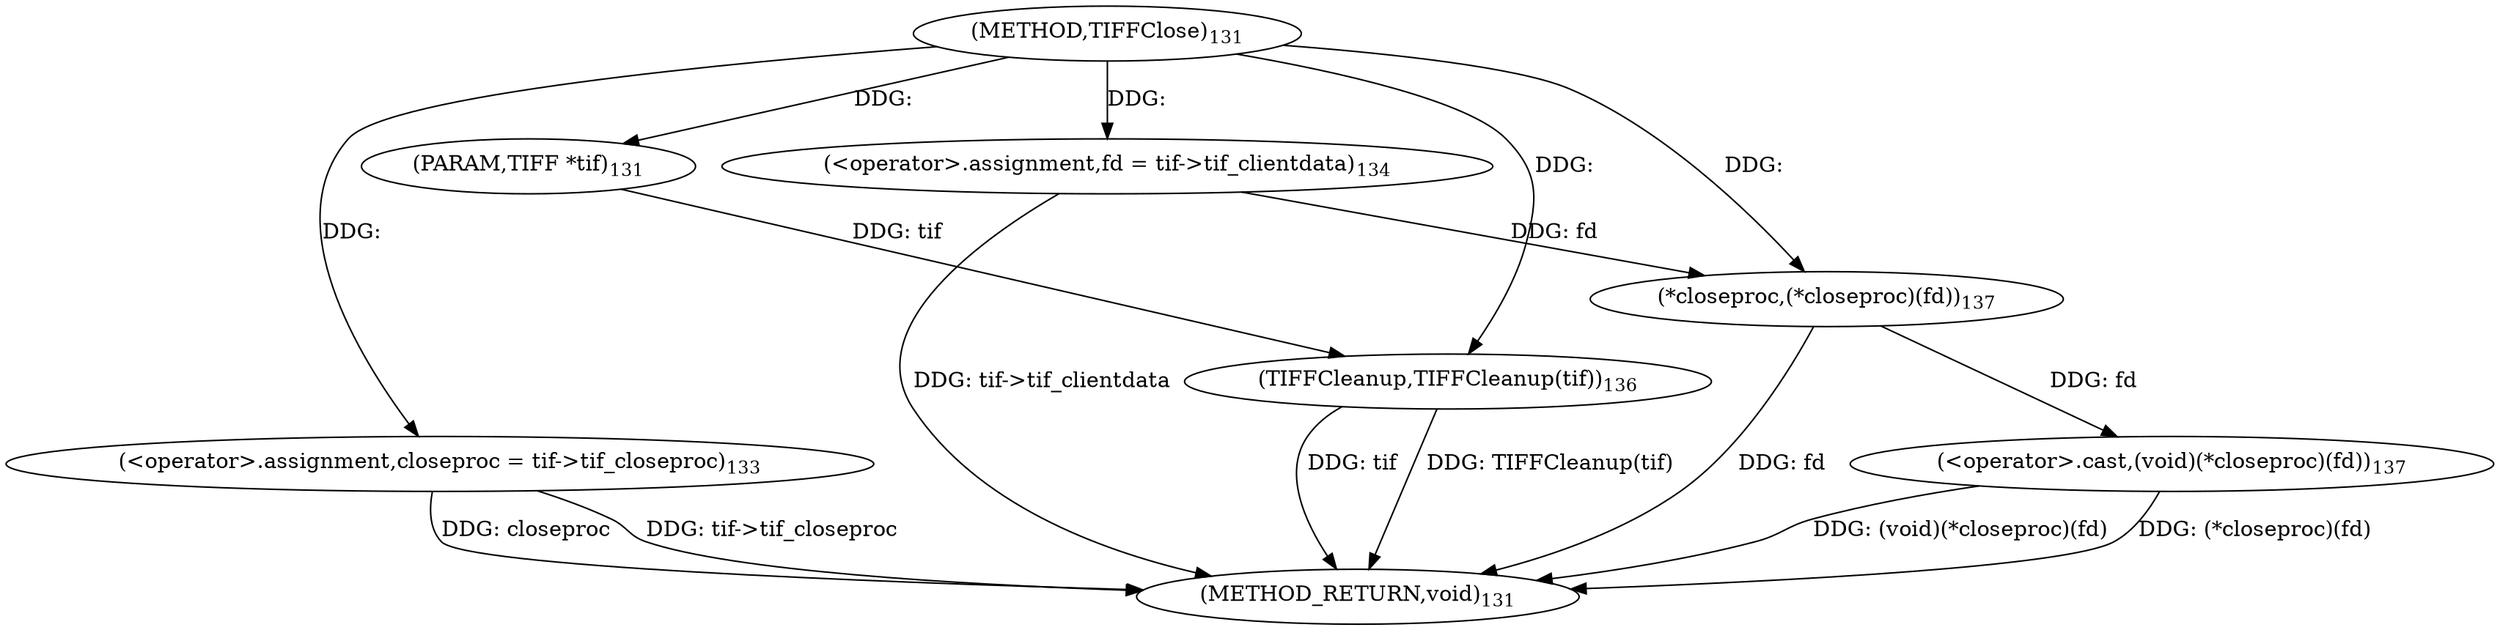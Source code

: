 digraph "TIFFClose" {  
"99231" [label = <(METHOD,TIFFClose)<SUB>131</SUB>> ]
"99254" [label = <(METHOD_RETURN,void)<SUB>131</SUB>> ]
"99232" [label = <(PARAM,TIFF *tif)<SUB>131</SUB>> ]
"99235" [label = <(&lt;operator&gt;.assignment,closeproc = tif-&gt;tif_closeproc)<SUB>133</SUB>> ]
"99241" [label = <(&lt;operator&gt;.assignment,fd = tif-&gt;tif_clientdata)<SUB>134</SUB>> ]
"99246" [label = <(TIFFCleanup,TIFFCleanup(tif))<SUB>136</SUB>> ]
"99248" [label = <(&lt;operator&gt;.cast,(void)(*closeproc)(fd))<SUB>137</SUB>> ]
"99250" [label = <(*closeproc,(*closeproc)(fd))<SUB>137</SUB>> ]
  "99235" -> "99254"  [ label = "DDG: closeproc"] 
  "99235" -> "99254"  [ label = "DDG: tif-&gt;tif_closeproc"] 
  "99241" -> "99254"  [ label = "DDG: tif-&gt;tif_clientdata"] 
  "99246" -> "99254"  [ label = "DDG: tif"] 
  "99246" -> "99254"  [ label = "DDG: TIFFCleanup(tif)"] 
  "99250" -> "99254"  [ label = "DDG: fd"] 
  "99248" -> "99254"  [ label = "DDG: (*closeproc)(fd)"] 
  "99248" -> "99254"  [ label = "DDG: (void)(*closeproc)(fd)"] 
  "99231" -> "99232"  [ label = "DDG: "] 
  "99250" -> "99248"  [ label = "DDG: fd"] 
  "99231" -> "99235"  [ label = "DDG: "] 
  "99231" -> "99241"  [ label = "DDG: "] 
  "99232" -> "99246"  [ label = "DDG: tif"] 
  "99231" -> "99246"  [ label = "DDG: "] 
  "99241" -> "99250"  [ label = "DDG: fd"] 
  "99231" -> "99250"  [ label = "DDG: "] 
}
